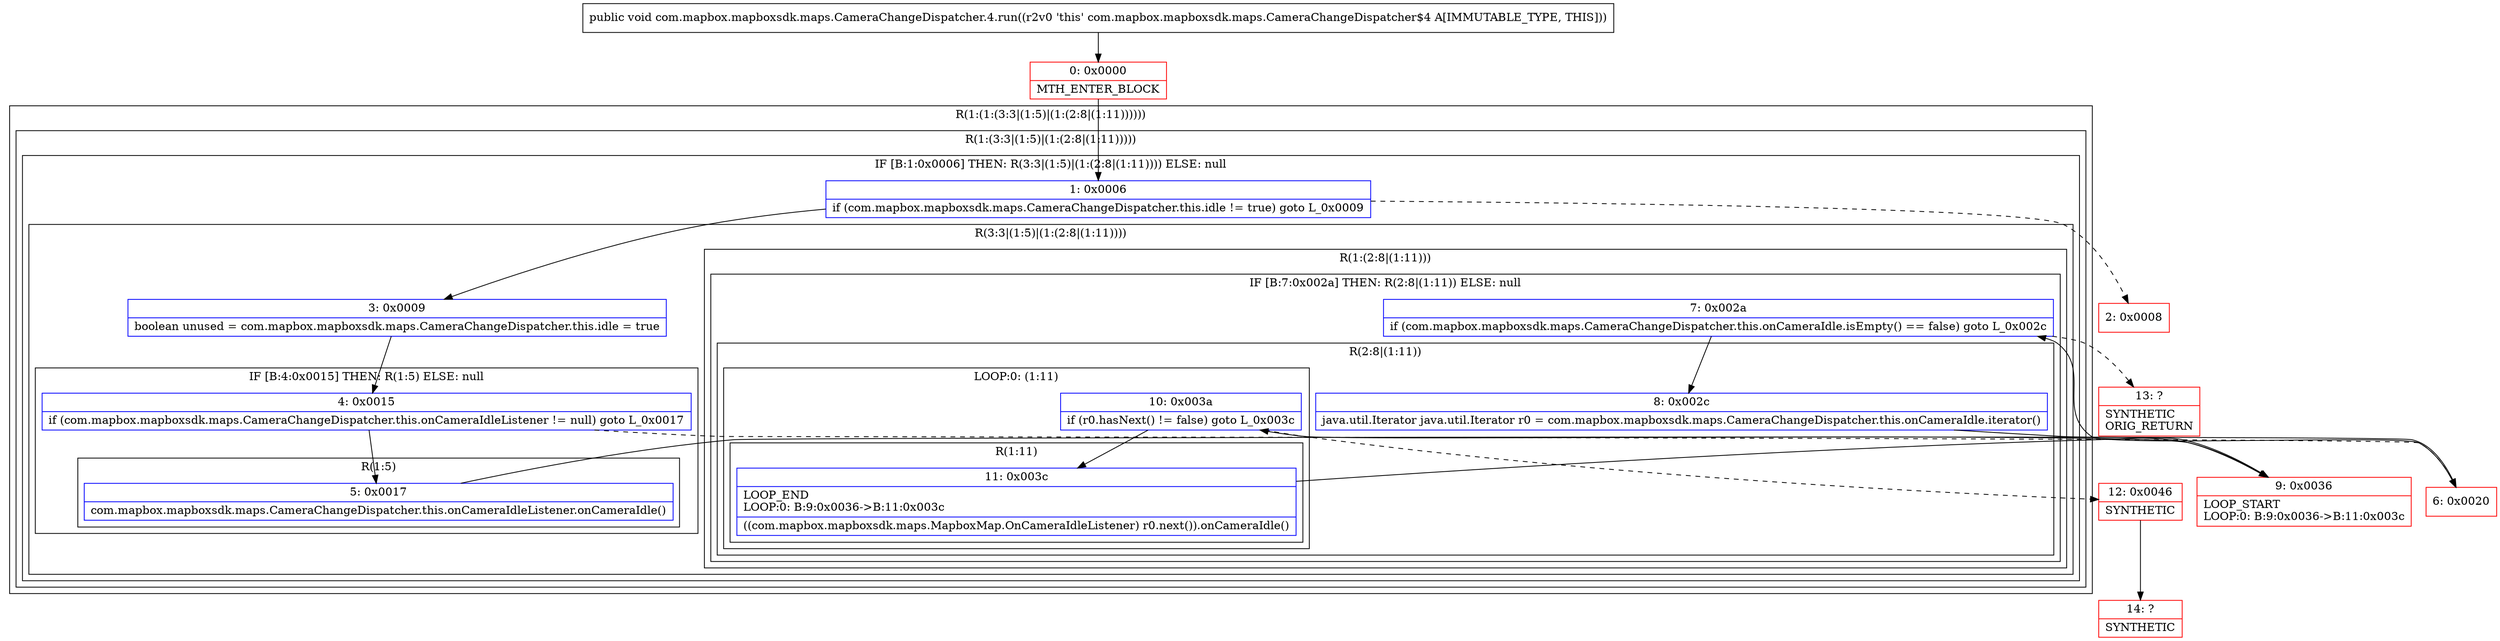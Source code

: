 digraph "CFG forcom.mapbox.mapboxsdk.maps.CameraChangeDispatcher.4.run()V" {
subgraph cluster_Region_641150502 {
label = "R(1:(1:(3:3|(1:5)|(1:(2:8|(1:11))))))";
node [shape=record,color=blue];
subgraph cluster_Region_1856084694 {
label = "R(1:(3:3|(1:5)|(1:(2:8|(1:11)))))";
node [shape=record,color=blue];
subgraph cluster_IfRegion_1524501519 {
label = "IF [B:1:0x0006] THEN: R(3:3|(1:5)|(1:(2:8|(1:11)))) ELSE: null";
node [shape=record,color=blue];
Node_1 [shape=record,label="{1\:\ 0x0006|if (com.mapbox.mapboxsdk.maps.CameraChangeDispatcher.this.idle != true) goto L_0x0009\l}"];
subgraph cluster_Region_1337624453 {
label = "R(3:3|(1:5)|(1:(2:8|(1:11))))";
node [shape=record,color=blue];
Node_3 [shape=record,label="{3\:\ 0x0009|boolean unused = com.mapbox.mapboxsdk.maps.CameraChangeDispatcher.this.idle = true\l}"];
subgraph cluster_IfRegion_1357104714 {
label = "IF [B:4:0x0015] THEN: R(1:5) ELSE: null";
node [shape=record,color=blue];
Node_4 [shape=record,label="{4\:\ 0x0015|if (com.mapbox.mapboxsdk.maps.CameraChangeDispatcher.this.onCameraIdleListener != null) goto L_0x0017\l}"];
subgraph cluster_Region_846627242 {
label = "R(1:5)";
node [shape=record,color=blue];
Node_5 [shape=record,label="{5\:\ 0x0017|com.mapbox.mapboxsdk.maps.CameraChangeDispatcher.this.onCameraIdleListener.onCameraIdle()\l}"];
}
}
subgraph cluster_Region_417484191 {
label = "R(1:(2:8|(1:11)))";
node [shape=record,color=blue];
subgraph cluster_IfRegion_58681257 {
label = "IF [B:7:0x002a] THEN: R(2:8|(1:11)) ELSE: null";
node [shape=record,color=blue];
Node_7 [shape=record,label="{7\:\ 0x002a|if (com.mapbox.mapboxsdk.maps.CameraChangeDispatcher.this.onCameraIdle.isEmpty() == false) goto L_0x002c\l}"];
subgraph cluster_Region_823162336 {
label = "R(2:8|(1:11))";
node [shape=record,color=blue];
Node_8 [shape=record,label="{8\:\ 0x002c|java.util.Iterator java.util.Iterator r0 = com.mapbox.mapboxsdk.maps.CameraChangeDispatcher.this.onCameraIdle.iterator()\l}"];
subgraph cluster_LoopRegion_815293327 {
label = "LOOP:0: (1:11)";
node [shape=record,color=blue];
Node_10 [shape=record,label="{10\:\ 0x003a|if (r0.hasNext() != false) goto L_0x003c\l}"];
subgraph cluster_Region_1557067611 {
label = "R(1:11)";
node [shape=record,color=blue];
Node_11 [shape=record,label="{11\:\ 0x003c|LOOP_END\lLOOP:0: B:9:0x0036\-\>B:11:0x003c\l|((com.mapbox.mapboxsdk.maps.MapboxMap.OnCameraIdleListener) r0.next()).onCameraIdle()\l}"];
}
}
}
}
}
}
}
}
}
Node_0 [shape=record,color=red,label="{0\:\ 0x0000|MTH_ENTER_BLOCK\l}"];
Node_2 [shape=record,color=red,label="{2\:\ 0x0008}"];
Node_6 [shape=record,color=red,label="{6\:\ 0x0020}"];
Node_9 [shape=record,color=red,label="{9\:\ 0x0036|LOOP_START\lLOOP:0: B:9:0x0036\-\>B:11:0x003c\l}"];
Node_12 [shape=record,color=red,label="{12\:\ 0x0046|SYNTHETIC\l}"];
Node_13 [shape=record,color=red,label="{13\:\ ?|SYNTHETIC\lORIG_RETURN\l}"];
Node_14 [shape=record,color=red,label="{14\:\ ?|SYNTHETIC\l}"];
MethodNode[shape=record,label="{public void com.mapbox.mapboxsdk.maps.CameraChangeDispatcher.4.run((r2v0 'this' com.mapbox.mapboxsdk.maps.CameraChangeDispatcher$4 A[IMMUTABLE_TYPE, THIS])) }"];
MethodNode -> Node_0;
Node_1 -> Node_2[style=dashed];
Node_1 -> Node_3;
Node_3 -> Node_4;
Node_4 -> Node_5;
Node_4 -> Node_6[style=dashed];
Node_5 -> Node_6;
Node_7 -> Node_8;
Node_7 -> Node_13[style=dashed];
Node_8 -> Node_9;
Node_10 -> Node_11;
Node_10 -> Node_12[style=dashed];
Node_11 -> Node_9;
Node_0 -> Node_1;
Node_6 -> Node_7;
Node_9 -> Node_10;
Node_12 -> Node_14;
}


